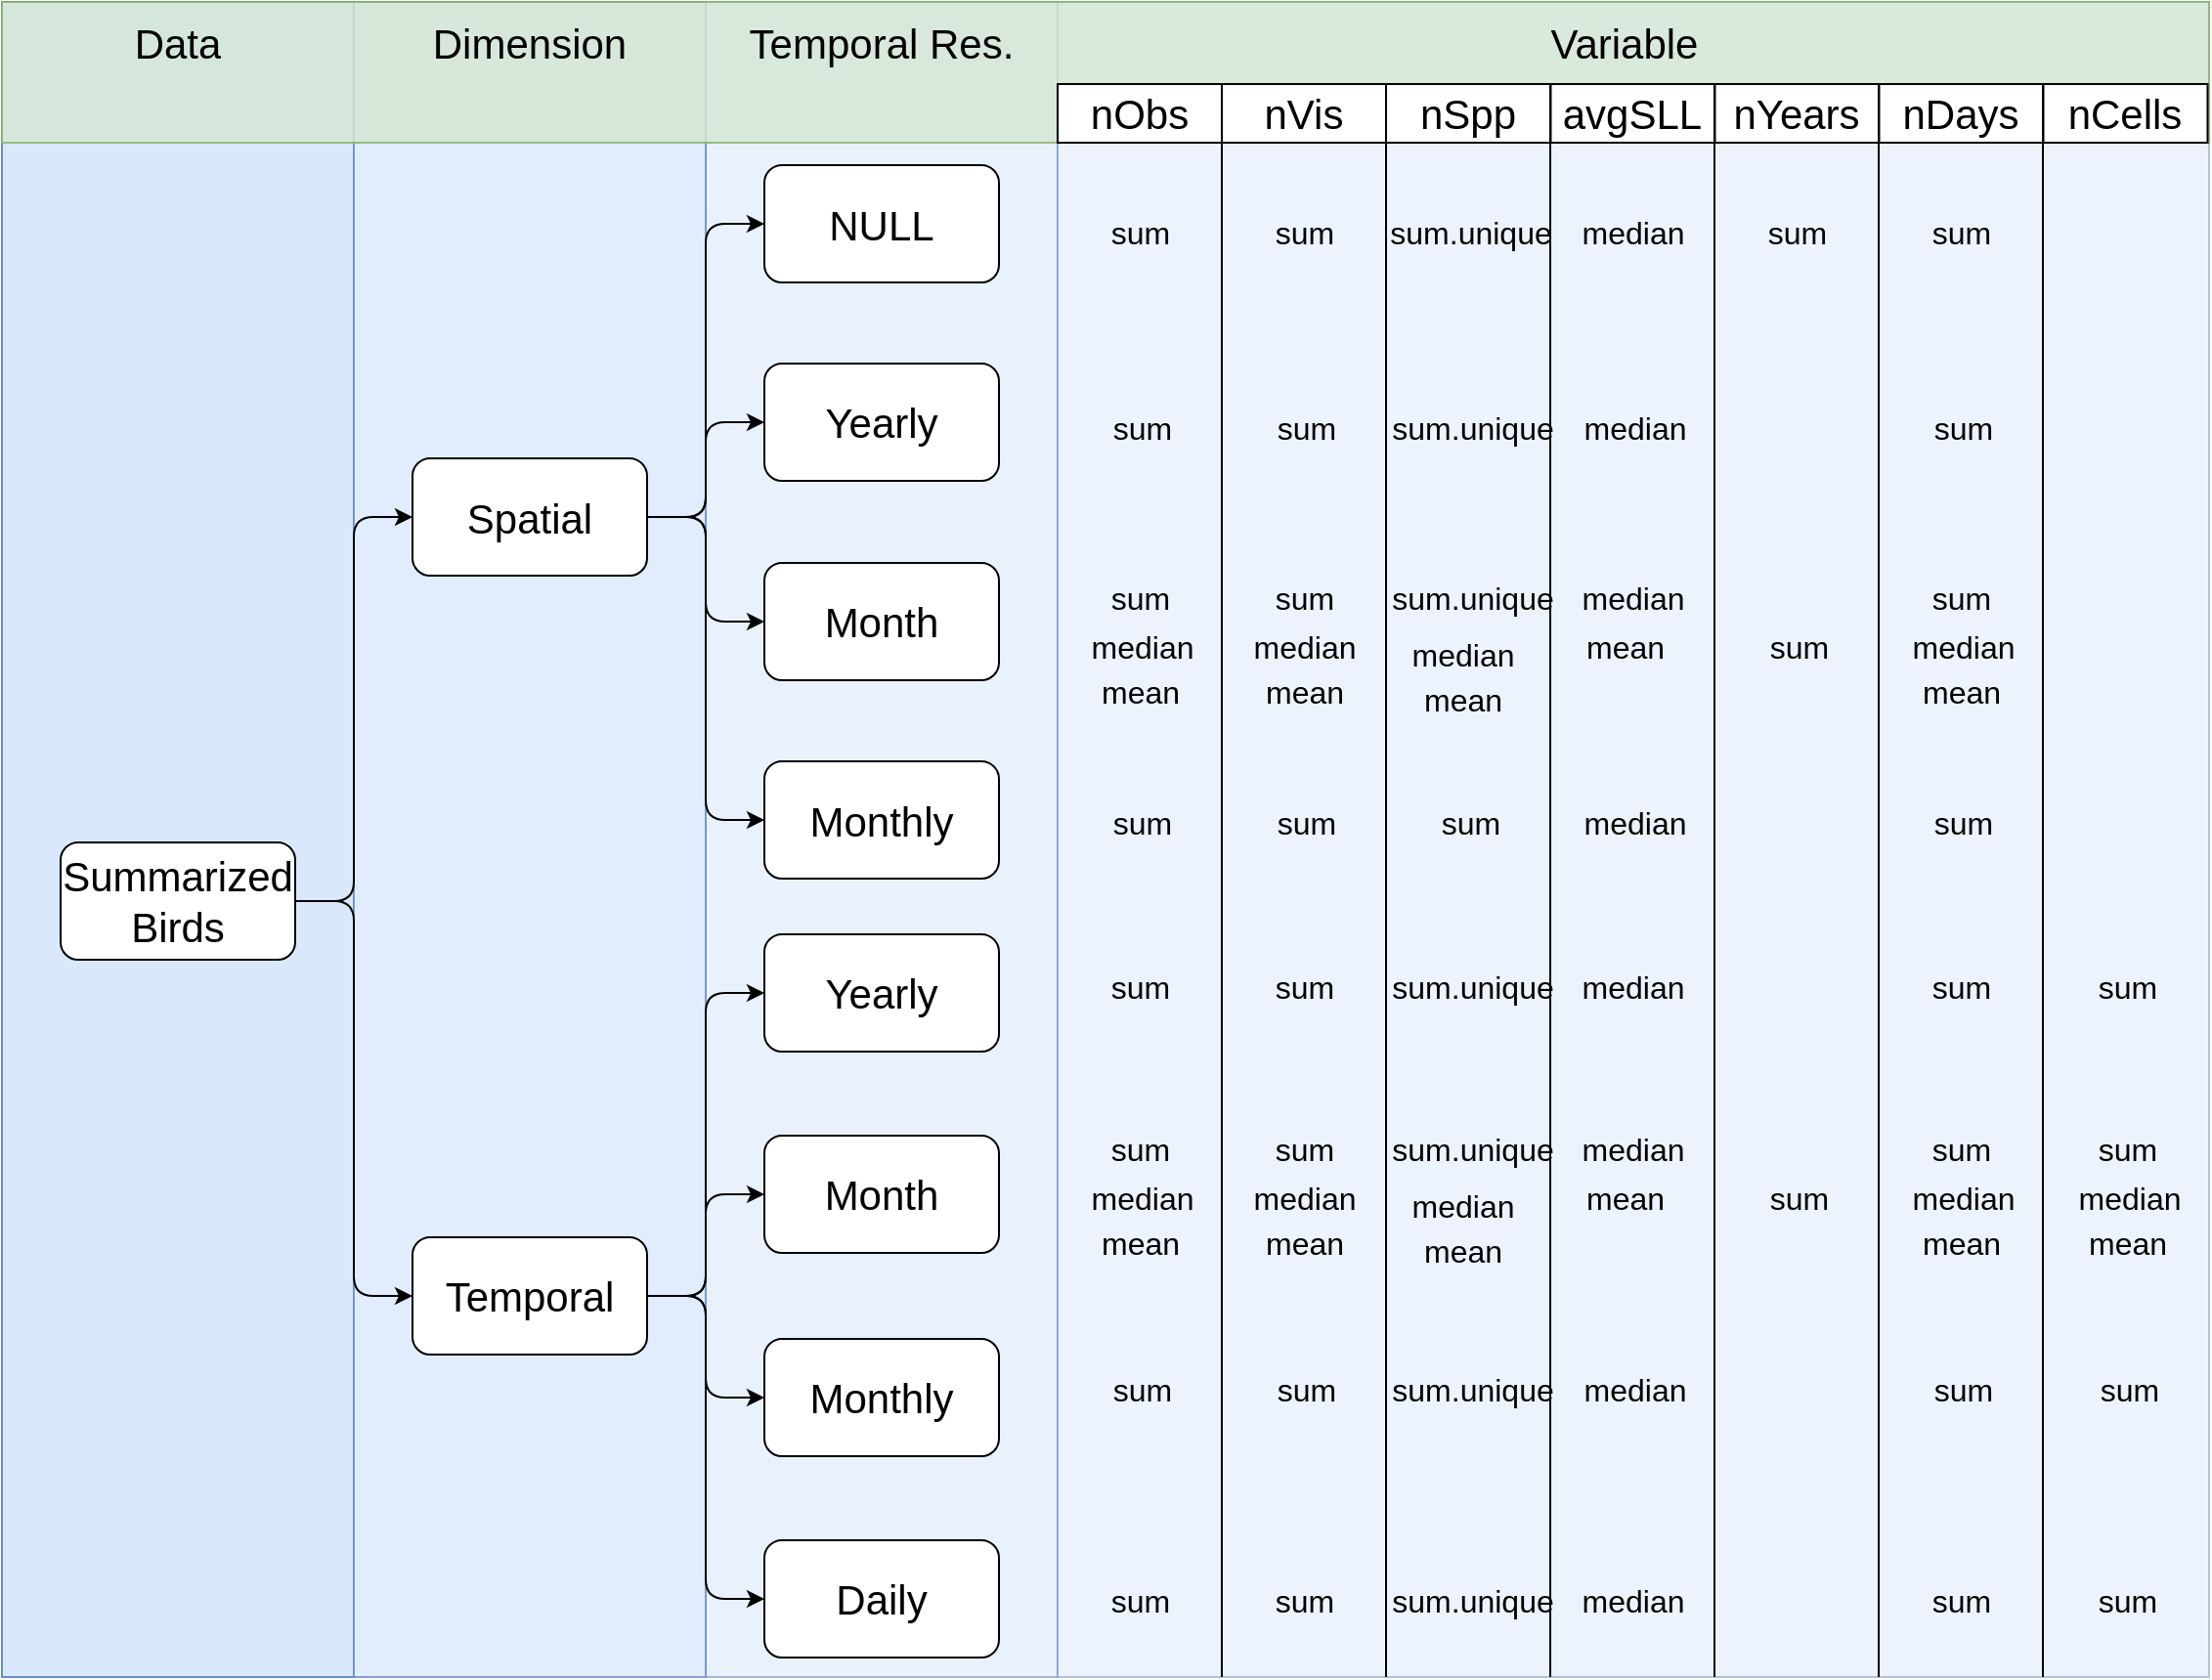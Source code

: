 <mxfile version="12.1.0" type="device" pages="1"><diagram name="Page-1" id="74e2e168-ea6b-b213-b513-2b3c1d86103e"><mxGraphModel dx="2347" dy="1347" grid="1" gridSize="10" guides="1" tooltips="1" connect="1" arrows="1" fold="1" page="1" pageScale="1" pageWidth="1169" pageHeight="827" background="#ffffff" math="1" shadow="0"><root><mxCell id="0"/><mxCell id="1" parent="0"/><mxCell id="GADdjWWuGeo4b14QDPEy-10" value="" style="rounded=0;whiteSpace=wrap;html=1;fillColor=#dae8fc;strokeColor=#6c8ebf;" parent="1" vertex="1"><mxGeometry x="30" y="3" width="180" height="857" as="geometry"/></mxCell><mxCell id="GADdjWWuGeo4b14QDPEy-12" value="" style="rounded=0;whiteSpace=wrap;html=1;fillColor=#dae8fc;strokeColor=#6c8ebf;opacity=60;" parent="1" vertex="1"><mxGeometry x="390" y="3" width="180" height="857" as="geometry"/></mxCell><mxCell id="GADdjWWuGeo4b14QDPEy-11" value="" style="rounded=0;whiteSpace=wrap;html=1;fillColor=#dae8fc;strokeColor=#6c8ebf;opacity=80;" parent="1" vertex="1"><mxGeometry x="210" y="3" width="180" height="857" as="geometry"/></mxCell><mxCell id="GADdjWWuGeo4b14QDPEy-13" value="&lt;table&gt;&lt;tbody&gt;&lt;tr&gt;&lt;td&gt;&lt;br&gt;&lt;/td&gt;&lt;td&gt;&lt;br&gt;&lt;/td&gt;&lt;td&gt;&lt;br&gt;&lt;/td&gt;&lt;td&gt;&lt;br&gt;&lt;/td&gt;&lt;td&gt;&lt;br&gt;&lt;/td&gt;&lt;td&gt;&lt;br&gt;&lt;/td&gt;&lt;/tr&gt;&lt;tr&gt;&lt;td&gt;&lt;br&gt;&lt;/td&gt;&lt;td&gt;&lt;br&gt;&lt;/td&gt;&lt;td&gt;&lt;br&gt;&lt;/td&gt;&lt;td&gt;&lt;br&gt;&lt;/td&gt;&lt;td&gt;&lt;br&gt;&lt;/td&gt;&lt;td&gt;&lt;br&gt;&lt;/td&gt;&lt;/tr&gt;&lt;tr&gt;&lt;td&gt;&lt;br&gt;&lt;/td&gt;&lt;td&gt;&lt;br&gt;&lt;/td&gt;&lt;td&gt;&lt;br&gt;&lt;/td&gt;&lt;td&gt;&lt;br&gt;&lt;/td&gt;&lt;td&gt;&lt;br&gt;&lt;/td&gt;&lt;td&gt;&lt;br&gt;&lt;/td&gt;&lt;/tr&gt;&lt;tr&gt;&lt;td&gt;&lt;br&gt;&lt;/td&gt;&lt;td&gt;&lt;br&gt;&lt;/td&gt;&lt;td&gt;&lt;br&gt;&lt;/td&gt;&lt;td&gt;&lt;br&gt;&lt;/td&gt;&lt;td&gt;&lt;br&gt;&lt;/td&gt;&lt;td&gt;&lt;br&gt;&lt;/td&gt;&lt;/tr&gt;&lt;tr&gt;&lt;td&gt;&lt;br&gt;&lt;/td&gt;&lt;td&gt;&lt;br&gt;&lt;/td&gt;&lt;td&gt;&lt;br&gt;&lt;/td&gt;&lt;td&gt;&lt;br&gt;&lt;/td&gt;&lt;td&gt;&lt;br&gt;&lt;/td&gt;&lt;td&gt;&lt;br&gt;&lt;/td&gt;&lt;/tr&gt;&lt;tr&gt;&lt;td&gt;&lt;br&gt;&lt;/td&gt;&lt;td&gt;&lt;br&gt;&lt;/td&gt;&lt;td&gt;&lt;br&gt;&lt;/td&gt;&lt;td&gt;&lt;br&gt;&lt;/td&gt;&lt;td&gt;&lt;br&gt;&lt;/td&gt;&lt;td&gt;&lt;br&gt;&lt;/td&gt;&lt;/tr&gt;&lt;tr&gt;&lt;td&gt;&lt;br&gt;&lt;/td&gt;&lt;td&gt;&lt;br&gt;&lt;/td&gt;&lt;td&gt;&lt;br&gt;&lt;/td&gt;&lt;td&gt;&lt;br&gt;&lt;/td&gt;&lt;td&gt;&lt;br&gt;&lt;/td&gt;&lt;td&gt;&lt;br&gt;&lt;/td&gt;&lt;/tr&gt;&lt;tr&gt;&lt;td&gt;&lt;br&gt;&lt;/td&gt;&lt;td&gt;&lt;br&gt;&lt;/td&gt;&lt;td&gt;&lt;br&gt;&lt;/td&gt;&lt;td&gt;&lt;br&gt;&lt;/td&gt;&lt;td&gt;&lt;br&gt;&lt;/td&gt;&lt;td&gt;&lt;br&gt;&lt;/td&gt;&lt;/tr&gt;&lt;tr&gt;&lt;td&gt;&lt;br&gt;&lt;/td&gt;&lt;td&gt;&lt;br&gt;&lt;/td&gt;&lt;td&gt;&lt;br&gt;&lt;/td&gt;&lt;td&gt;&lt;br&gt;&lt;/td&gt;&lt;td&gt;&lt;br&gt;&lt;/td&gt;&lt;td&gt;&lt;br&gt;&lt;/td&gt;&lt;/tr&gt;&lt;/tbody&gt;&lt;/table&gt;" style="rounded=0;whiteSpace=wrap;html=1;fillColor=#dae8fc;strokeColor=#6c8ebf;opacity=50;" parent="1" vertex="1"><mxGeometry x="570" y="3" width="589" height="857" as="geometry"/></mxCell><mxCell id="GADdjWWuGeo4b14QDPEy-59" value="" style="rounded=0;whiteSpace=wrap;html=1;glass=0;comic=0;fontSize=21;fillColor=#d5e8d4;strokeColor=#82b366;opacity=80;" parent="1" vertex="1"><mxGeometry x="30" y="3" width="1129" height="72" as="geometry"/></mxCell><mxCell id="GADdjWWuGeo4b14QDPEy-51" style="edgeStyle=orthogonalEdgeStyle;rounded=1;orthogonalLoop=1;jettySize=auto;html=1;entryX=0;entryY=0.5;entryDx=0;entryDy=0;strokeColor=#000000;fontSize=21;" parent="1" source="GADdjWWuGeo4b14QDPEy-9" target="GADdjWWuGeo4b14QDPEy-16" edge="1"><mxGeometry relative="1" as="geometry"/></mxCell><mxCell id="GADdjWWuGeo4b14QDPEy-52" style="edgeStyle=orthogonalEdgeStyle;rounded=1;orthogonalLoop=1;jettySize=auto;html=1;strokeColor=#000000;fontSize=21;" parent="1" source="GADdjWWuGeo4b14QDPEy-9" target="GADdjWWuGeo4b14QDPEy-18" edge="1"><mxGeometry relative="1" as="geometry"/></mxCell><mxCell id="GADdjWWuGeo4b14QDPEy-53" style="edgeStyle=orthogonalEdgeStyle;rounded=1;orthogonalLoop=1;jettySize=auto;html=1;entryX=0;entryY=0.5;entryDx=0;entryDy=0;strokeColor=#000000;fontSize=21;" parent="1" source="GADdjWWuGeo4b14QDPEy-9" target="GADdjWWuGeo4b14QDPEy-19" edge="1"><mxGeometry relative="1" as="geometry"/></mxCell><mxCell id="GADdjWWuGeo4b14QDPEy-54" style="edgeStyle=orthogonalEdgeStyle;rounded=1;orthogonalLoop=1;jettySize=auto;html=1;entryX=0;entryY=0.5;entryDx=0;entryDy=0;strokeColor=#000000;fontSize=21;" parent="1" source="GADdjWWuGeo4b14QDPEy-9" target="GADdjWWuGeo4b14QDPEy-20" edge="1"><mxGeometry relative="1" as="geometry"/></mxCell><mxCell id="GADdjWWuGeo4b14QDPEy-9" value="Spatial" style="rounded=1;whiteSpace=wrap;html=1;fontSize=21;" parent="1" vertex="1"><mxGeometry x="240" y="236.5" width="120" height="60" as="geometry"/></mxCell><mxCell id="GADdjWWuGeo4b14QDPEy-49" style="edgeStyle=orthogonalEdgeStyle;rounded=1;orthogonalLoop=1;jettySize=auto;html=1;entryX=0;entryY=0.5;entryDx=0;entryDy=0;fontSize=21;strokeColor=#000000;" parent="1" source="GADdjWWuGeo4b14QDPEy-14" target="GADdjWWuGeo4b14QDPEy-9" edge="1"><mxGeometry relative="1" as="geometry"/></mxCell><mxCell id="GADdjWWuGeo4b14QDPEy-50" style="edgeStyle=orthogonalEdgeStyle;rounded=1;orthogonalLoop=1;jettySize=auto;html=1;entryX=0;entryY=0.5;entryDx=0;entryDy=0;strokeColor=#000000;fontSize=21;" parent="1" source="GADdjWWuGeo4b14QDPEy-14" target="GADdjWWuGeo4b14QDPEy-15" edge="1"><mxGeometry relative="1" as="geometry"/></mxCell><mxCell id="GADdjWWuGeo4b14QDPEy-14" value="Summarized&lt;br&gt;Birds" style="rounded=1;whiteSpace=wrap;html=1;fontSize=21;" parent="1" vertex="1"><mxGeometry x="60" y="433" width="120" height="60" as="geometry"/></mxCell><mxCell id="GADdjWWuGeo4b14QDPEy-55" style="edgeStyle=orthogonalEdgeStyle;rounded=1;orthogonalLoop=1;jettySize=auto;html=1;entryX=0;entryY=0.5;entryDx=0;entryDy=0;strokeColor=#000000;fontSize=21;" parent="1" source="GADdjWWuGeo4b14QDPEy-15" target="GADdjWWuGeo4b14QDPEy-24" edge="1"><mxGeometry relative="1" as="geometry"/></mxCell><mxCell id="GADdjWWuGeo4b14QDPEy-56" style="edgeStyle=orthogonalEdgeStyle;rounded=1;orthogonalLoop=1;jettySize=auto;html=1;strokeColor=#000000;fontSize=21;" parent="1" source="GADdjWWuGeo4b14QDPEy-15" target="GADdjWWuGeo4b14QDPEy-23" edge="1"><mxGeometry relative="1" as="geometry"/></mxCell><mxCell id="GADdjWWuGeo4b14QDPEy-57" style="edgeStyle=orthogonalEdgeStyle;rounded=1;orthogonalLoop=1;jettySize=auto;html=1;entryX=0;entryY=0.5;entryDx=0;entryDy=0;strokeColor=#000000;fontSize=21;" parent="1" source="GADdjWWuGeo4b14QDPEy-15" target="GADdjWWuGeo4b14QDPEy-22" edge="1"><mxGeometry relative="1" as="geometry"/></mxCell><mxCell id="GADdjWWuGeo4b14QDPEy-58" style="edgeStyle=orthogonalEdgeStyle;rounded=1;orthogonalLoop=1;jettySize=auto;html=1;entryX=0;entryY=0.5;entryDx=0;entryDy=0;strokeColor=#000000;fontSize=21;" parent="1" source="GADdjWWuGeo4b14QDPEy-15" target="GADdjWWuGeo4b14QDPEy-25" edge="1"><mxGeometry relative="1" as="geometry"/></mxCell><mxCell id="GADdjWWuGeo4b14QDPEy-15" value="Temporal" style="rounded=1;whiteSpace=wrap;html=1;fontSize=21;" parent="1" vertex="1"><mxGeometry x="240" y="635" width="120" height="60" as="geometry"/></mxCell><mxCell id="GADdjWWuGeo4b14QDPEy-16" value="NULL" style="rounded=1;whiteSpace=wrap;html=1;fontSize=21;" parent="1" vertex="1"><mxGeometry x="420" y="86.5" width="120" height="60" as="geometry"/></mxCell><mxCell id="GADdjWWuGeo4b14QDPEy-25" value="Daily" style="rounded=1;whiteSpace=wrap;html=1;fontSize=21;" parent="1" vertex="1"><mxGeometry x="420" y="790" width="120" height="60" as="geometry"/></mxCell><mxCell id="GADdjWWuGeo4b14QDPEy-20" value="Monthly" style="rounded=1;whiteSpace=wrap;html=1;fontSize=21;" parent="1" vertex="1"><mxGeometry x="420" y="391.5" width="120" height="60" as="geometry"/></mxCell><mxCell id="GADdjWWuGeo4b14QDPEy-19" value="Month" style="rounded=1;whiteSpace=wrap;html=1;fontSize=21;" parent="1" vertex="1"><mxGeometry x="420" y="290" width="120" height="60" as="geometry"/></mxCell><mxCell id="GADdjWWuGeo4b14QDPEy-18" value="Yearly" style="rounded=1;whiteSpace=wrap;html=1;fontSize=21;" parent="1" vertex="1"><mxGeometry x="420" y="188" width="120" height="60" as="geometry"/></mxCell><mxCell id="GADdjWWuGeo4b14QDPEy-22" value="Monthly" style="rounded=1;whiteSpace=wrap;html=1;fontSize=21;" parent="1" vertex="1"><mxGeometry x="420" y="687" width="120" height="60" as="geometry"/></mxCell><mxCell id="GADdjWWuGeo4b14QDPEy-23" value="Month" style="rounded=1;whiteSpace=wrap;html=1;fontSize=21;" parent="1" vertex="1"><mxGeometry x="420" y="583" width="120" height="60" as="geometry"/></mxCell><mxCell id="GADdjWWuGeo4b14QDPEy-24" value="Yearly" style="rounded=1;whiteSpace=wrap;html=1;fontSize=21;" parent="1" vertex="1"><mxGeometry x="420" y="480" width="120" height="60" as="geometry"/></mxCell><mxCell id="GADdjWWuGeo4b14QDPEy-37" value="" style="group" parent="1" vertex="1" connectable="0"><mxGeometry x="570" y="45" width="539.74" height="30" as="geometry"/></mxCell><mxCell id="GADdjWWuGeo4b14QDPEy-28" value="nObs" style="rounded=0;whiteSpace=wrap;html=1;fontSize=21;glass=0;comic=0;" parent="GADdjWWuGeo4b14QDPEy-37" vertex="1"><mxGeometry width="84" height="30" as="geometry"/></mxCell><mxCell id="GADdjWWuGeo4b14QDPEy-30" value="nVis" style="rounded=0;whiteSpace=wrap;html=1;fontSize=21;glass=0;comic=0;" parent="GADdjWWuGeo4b14QDPEy-37" vertex="1"><mxGeometry x="84" width="84" height="30" as="geometry"/></mxCell><mxCell id="GADdjWWuGeo4b14QDPEy-31" value="nSpp" style="rounded=0;whiteSpace=wrap;html=1;fontSize=21;glass=0;comic=0;" parent="GADdjWWuGeo4b14QDPEy-37" vertex="1"><mxGeometry x="168" width="84" height="30" as="geometry"/></mxCell><mxCell id="GADdjWWuGeo4b14QDPEy-32" value="avgSLL" style="rounded=0;whiteSpace=wrap;html=1;fontSize=21;glass=0;comic=0;" parent="GADdjWWuGeo4b14QDPEy-37" vertex="1"><mxGeometry x="252.24" width="84" height="30" as="geometry"/></mxCell><mxCell id="GADdjWWuGeo4b14QDPEy-33" value="nYears" style="rounded=0;whiteSpace=wrap;html=1;fontSize=21;glass=0;comic=0;" parent="GADdjWWuGeo4b14QDPEy-37" vertex="1"><mxGeometry x="336.24" width="84" height="30" as="geometry"/></mxCell><mxCell id="GADdjWWuGeo4b14QDPEy-34" value="nDays" style="rounded=0;whiteSpace=wrap;html=1;fontSize=21;glass=0;comic=0;" parent="GADdjWWuGeo4b14QDPEy-37" vertex="1"><mxGeometry x="420.24" width="84" height="30" as="geometry"/></mxCell><mxCell id="P4808pQmFSGWVN1Z6Rmh-9" value="nCells" style="rounded=0;whiteSpace=wrap;html=1;fontSize=21;glass=0;comic=0;" vertex="1" parent="GADdjWWuGeo4b14QDPEy-37"><mxGeometry x="504.24" width="84" height="30" as="geometry"/></mxCell><UserObject label="Data" placeholders="1" name="Variable" id="GADdjWWuGeo4b14QDPEy-39"><mxCell style="text;html=1;strokeColor=none;fillColor=none;align=center;verticalAlign=middle;whiteSpace=wrap;overflow=hidden;rounded=0;glass=0;comic=0;fontSize=21;" parent="1" vertex="1"><mxGeometry x="30" y="8" width="180" height="31" as="geometry"/></mxCell></UserObject><UserObject label="Dimension" placeholders="1" name="Variable" id="GADdjWWuGeo4b14QDPEy-40"><mxCell style="text;html=1;strokeColor=none;fillColor=none;align=center;verticalAlign=middle;whiteSpace=wrap;overflow=hidden;rounded=0;glass=0;comic=0;fontSize=21;" parent="1" vertex="1"><mxGeometry x="210" y="8" width="180" height="31" as="geometry"/></mxCell></UserObject><UserObject label="Temporal Res." placeholders="1" name="Variable" id="GADdjWWuGeo4b14QDPEy-41"><mxCell style="text;html=1;strokeColor=none;fillColor=none;align=center;verticalAlign=middle;whiteSpace=wrap;overflow=hidden;rounded=0;glass=0;comic=0;fontSize=21;" parent="1" vertex="1"><mxGeometry x="390" y="8" width="180" height="31" as="geometry"/></mxCell></UserObject><UserObject label="Variable" placeholders="1" name="Variable" id="GADdjWWuGeo4b14QDPEy-42"><mxCell style="text;html=1;strokeColor=none;fillColor=none;align=center;verticalAlign=middle;whiteSpace=wrap;overflow=hidden;rounded=0;glass=0;comic=0;fontSize=21;" parent="1" vertex="1"><mxGeometry x="771.5" y="8" width="176" height="31" as="geometry"/></mxCell></UserObject><mxCell id="GADdjWWuGeo4b14QDPEy-38" value="" style="line;strokeWidth=1;direction=south;html=1;rounded=0;glass=0;comic=0;fontSize=21;" parent="1" vertex="1"><mxGeometry x="649" y="45" width="10" height="815" as="geometry"/></mxCell><mxCell id="GADdjWWuGeo4b14QDPEy-43" value="" style="line;strokeWidth=1;direction=south;html=1;rounded=0;glass=0;comic=0;fontSize=21;" parent="1" vertex="1"><mxGeometry x="817" y="45" width="10" height="815" as="geometry"/></mxCell><mxCell id="GADdjWWuGeo4b14QDPEy-44" value="" style="line;strokeWidth=1;direction=south;html=1;rounded=0;glass=0;comic=0;fontSize=21;" parent="1" vertex="1"><mxGeometry x="901" y="45" width="10" height="815" as="geometry"/></mxCell><mxCell id="GADdjWWuGeo4b14QDPEy-45" value="" style="line;strokeWidth=1;direction=south;html=1;rounded=0;glass=0;comic=0;fontSize=21;" parent="1" vertex="1"><mxGeometry x="985" y="45" width="10" height="815" as="geometry"/></mxCell><mxCell id="GADdjWWuGeo4b14QDPEy-47" value="" style="line;strokeWidth=1;direction=south;html=1;rounded=0;glass=0;comic=0;fontSize=21;" parent="1" vertex="1"><mxGeometry x="733" y="45" width="10" height="815" as="geometry"/></mxCell><mxCell id="LJymyPju9n4ttxzh4085-2" value="sum" style="text;html=1;resizable=0;points=[];autosize=1;align=center;verticalAlign=top;spacingTop=-4;fontSize=16;" parent="1" vertex="1"><mxGeometry x="592" y="109" width="40" height="20" as="geometry"/></mxCell><mxCell id="LJymyPju9n4ttxzh4085-3" value="sum" style="text;html=1;resizable=0;points=[];autosize=1;align=center;verticalAlign=top;spacingTop=-4;fontSize=16;" parent="1" vertex="1"><mxGeometry x="928" y="109" width="40" height="20" as="geometry"/></mxCell><mxCell id="LJymyPju9n4ttxzh4085-5" value="sum" style="text;html=1;resizable=0;points=[];autosize=1;align=center;verticalAlign=top;spacingTop=-4;fontSize=16;" parent="1" vertex="1"><mxGeometry x="676" y="109" width="40" height="20" as="geometry"/></mxCell><mxCell id="LJymyPju9n4ttxzh4085-6" value="median" style="text;html=1;resizable=0;points=[];autosize=1;align=center;verticalAlign=top;spacingTop=-4;fontSize=16;" parent="1" vertex="1"><mxGeometry x="829" y="109.0" width="70" height="20" as="geometry"/></mxCell><mxCell id="LJymyPju9n4ttxzh4085-7" value="sum" style="text;html=1;resizable=0;points=[];autosize=1;align=center;verticalAlign=top;spacingTop=-4;fontSize=16;" parent="1" vertex="1"><mxGeometry x="1012" y="109" width="40" height="20" as="geometry"/></mxCell><mxCell id="LJymyPju9n4ttxzh4085-8" value="sum" style="text;html=1;resizable=0;points=[];autosize=1;align=center;verticalAlign=top;spacingTop=-4;fontSize=16;" parent="1" vertex="1"><mxGeometry x="592.5" y="411" width="40" height="20" as="geometry"/></mxCell><mxCell id="LJymyPju9n4ttxzh4085-10" value="sum" style="text;html=1;resizable=0;points=[];autosize=1;align=center;verticalAlign=top;spacingTop=-4;fontSize=16;" parent="1" vertex="1"><mxGeometry x="760.5" y="411.0" width="40" height="20" as="geometry"/></mxCell><mxCell id="LJymyPju9n4ttxzh4085-11" value="sum" style="text;html=1;resizable=0;points=[];autosize=1;align=center;verticalAlign=top;spacingTop=-4;fontSize=16;" parent="1" vertex="1"><mxGeometry x="676.5" y="411" width="40" height="20" as="geometry"/></mxCell><mxCell id="LJymyPju9n4ttxzh4085-12" value="median" style="text;html=1;resizable=0;points=[];autosize=1;align=center;verticalAlign=top;spacingTop=-4;fontSize=16;" parent="1" vertex="1"><mxGeometry x="829.5" y="411" width="70" height="20" as="geometry"/></mxCell><mxCell id="LJymyPju9n4ttxzh4085-13" value="sum" style="text;html=1;resizable=0;points=[];autosize=1;align=center;verticalAlign=top;spacingTop=-4;fontSize=16;" parent="1" vertex="1"><mxGeometry x="1012.5" y="411" width="40" height="20" as="geometry"/></mxCell><mxCell id="LJymyPju9n4ttxzh4085-14" value="sum" style="text;html=1;resizable=0;points=[];autosize=1;align=center;verticalAlign=top;spacingTop=-4;fontSize=16;" parent="1" vertex="1"><mxGeometry x="592.5" y="209" width="40" height="20" as="geometry"/></mxCell><mxCell id="LJymyPju9n4ttxzh4085-16" value="sum.unique" style="text;html=1;resizable=0;points=[];autosize=1;align=center;verticalAlign=top;spacingTop=-4;fontSize=16;" parent="1" vertex="1"><mxGeometry x="732" y="209.0" width="100" height="20" as="geometry"/></mxCell><mxCell id="LJymyPju9n4ttxzh4085-17" value="sum" style="text;html=1;resizable=0;points=[];autosize=1;align=center;verticalAlign=top;spacingTop=-4;fontSize=16;" parent="1" vertex="1"><mxGeometry x="676.5" y="209" width="40" height="20" as="geometry"/></mxCell><mxCell id="LJymyPju9n4ttxzh4085-18" value="median" style="text;html=1;resizable=0;points=[];autosize=1;align=center;verticalAlign=top;spacingTop=-4;fontSize=16;" parent="1" vertex="1"><mxGeometry x="829.5" y="209.0" width="70" height="20" as="geometry"/></mxCell><mxCell id="LJymyPju9n4ttxzh4085-19" value="sum" style="text;html=1;resizable=0;points=[];autosize=1;align=center;verticalAlign=top;spacingTop=-4;fontSize=16;" parent="1" vertex="1"><mxGeometry x="1012.5" y="209" width="40" height="20" as="geometry"/></mxCell><mxCell id="LJymyPju9n4ttxzh4085-20" value="sum.unique" style="text;html=1;resizable=0;points=[];autosize=1;align=center;verticalAlign=top;spacingTop=-4;fontSize=16;" parent="1" vertex="1"><mxGeometry x="731" y="109.0" width="100" height="20" as="geometry"/></mxCell><mxCell id="LJymyPju9n4ttxzh4085-21" value="sum" style="text;html=1;resizable=0;points=[];autosize=1;align=center;verticalAlign=top;spacingTop=-4;fontSize=16;" parent="1" vertex="1"><mxGeometry x="592" y="296" width="40" height="20" as="geometry"/></mxCell><mxCell id="LJymyPju9n4ttxzh4085-22" value="sum.unique" style="text;html=1;resizable=0;points=[];autosize=1;align=center;verticalAlign=top;spacingTop=-4;fontSize=16;" parent="1" vertex="1"><mxGeometry x="731.5" y="296.0" width="100" height="20" as="geometry"/></mxCell><mxCell id="LJymyPju9n4ttxzh4085-23" value="sum" style="text;html=1;resizable=0;points=[];autosize=1;align=center;verticalAlign=top;spacingTop=-4;fontSize=16;" parent="1" vertex="1"><mxGeometry x="676" y="296" width="40" height="20" as="geometry"/></mxCell><mxCell id="LJymyPju9n4ttxzh4085-24" value="median" style="text;html=1;resizable=0;points=[];autosize=1;align=center;verticalAlign=top;spacingTop=-4;fontSize=16;" parent="1" vertex="1"><mxGeometry x="829" y="296" width="70" height="20" as="geometry"/></mxCell><mxCell id="LJymyPju9n4ttxzh4085-25" value="sum" style="text;html=1;resizable=0;points=[];autosize=1;align=center;verticalAlign=top;spacingTop=-4;fontSize=16;" parent="1" vertex="1"><mxGeometry x="1012" y="296" width="40" height="20" as="geometry"/></mxCell><mxCell id="LJymyPju9n4ttxzh4085-26" value="median" style="text;html=1;resizable=0;points=[];autosize=1;align=center;verticalAlign=top;spacingTop=-4;fontSize=16;" parent="1" vertex="1"><mxGeometry x="577.5" y="321" width="70" height="20" as="geometry"/></mxCell><mxCell id="LJymyPju9n4ttxzh4085-29" value="mean" style="text;html=1;resizable=0;points=[];autosize=1;align=center;verticalAlign=top;spacingTop=-4;fontSize=16;" parent="1" vertex="1"><mxGeometry x="829.5" y="321" width="60" height="20" as="geometry"/></mxCell><mxCell id="LJymyPju9n4ttxzh4085-31" value="mean" style="text;html=1;resizable=0;points=[];autosize=1;align=center;verticalAlign=top;spacingTop=-4;fontSize=16;" parent="1" vertex="1"><mxGeometry x="582" y="344" width="60" height="20" as="geometry"/></mxCell><mxCell id="LJymyPju9n4ttxzh4085-40" value="median" style="text;html=1;resizable=0;points=[];autosize=1;align=center;verticalAlign=top;spacingTop=-4;fontSize=16;" parent="1" vertex="1"><mxGeometry x="661" y="321" width="70" height="20" as="geometry"/></mxCell><mxCell id="LJymyPju9n4ttxzh4085-41" value="mean" style="text;html=1;resizable=0;points=[];autosize=1;align=center;verticalAlign=top;spacingTop=-4;fontSize=16;" parent="1" vertex="1"><mxGeometry x="665.5" y="344" width="60" height="20" as="geometry"/></mxCell><mxCell id="LJymyPju9n4ttxzh4085-42" value="sum" style="text;html=1;resizable=0;points=[];autosize=1;align=center;verticalAlign=top;spacingTop=-4;fontSize=16;" parent="1" vertex="1"><mxGeometry x="928.5" y="321" width="40" height="20" as="geometry"/></mxCell><mxCell id="LJymyPju9n4ttxzh4085-43" value="median" style="text;html=1;resizable=0;points=[];autosize=1;align=center;verticalAlign=top;spacingTop=-4;fontSize=16;" parent="1" vertex="1"><mxGeometry x="742" y="325" width="70" height="20" as="geometry"/></mxCell><mxCell id="LJymyPju9n4ttxzh4085-44" value="mean" style="text;html=1;resizable=0;points=[];autosize=1;align=center;verticalAlign=top;spacingTop=-4;fontSize=16;" parent="1" vertex="1"><mxGeometry x="746.5" y="348" width="60" height="20" as="geometry"/></mxCell><mxCell id="LJymyPju9n4ttxzh4085-45" value="median" style="text;html=1;resizable=0;points=[];autosize=1;align=center;verticalAlign=top;spacingTop=-4;fontSize=16;" parent="1" vertex="1"><mxGeometry x="997.5" y="321" width="70" height="20" as="geometry"/></mxCell><mxCell id="LJymyPju9n4ttxzh4085-46" value="mean" style="text;html=1;resizable=0;points=[];autosize=1;align=center;verticalAlign=top;spacingTop=-4;fontSize=16;" parent="1" vertex="1"><mxGeometry x="1002" y="344" width="60" height="20" as="geometry"/></mxCell><mxCell id="LJymyPju9n4ttxzh4085-47" value="sum" style="text;html=1;resizable=0;points=[];autosize=1;align=center;verticalAlign=top;spacingTop=-4;fontSize=16;" parent="1" vertex="1"><mxGeometry x="592" y="578" width="40" height="20" as="geometry"/></mxCell><mxCell id="LJymyPju9n4ttxzh4085-48" value="sum.unique" style="text;html=1;resizable=0;points=[];autosize=1;align=center;verticalAlign=top;spacingTop=-4;fontSize=16;" parent="1" vertex="1"><mxGeometry x="731.5" y="578" width="100" height="20" as="geometry"/></mxCell><mxCell id="LJymyPju9n4ttxzh4085-49" value="sum" style="text;html=1;resizable=0;points=[];autosize=1;align=center;verticalAlign=top;spacingTop=-4;fontSize=16;" parent="1" vertex="1"><mxGeometry x="676" y="578" width="40" height="20" as="geometry"/></mxCell><mxCell id="LJymyPju9n4ttxzh4085-50" value="median" style="text;html=1;resizable=0;points=[];autosize=1;align=center;verticalAlign=top;spacingTop=-4;fontSize=16;" parent="1" vertex="1"><mxGeometry x="829" y="578" width="70" height="20" as="geometry"/></mxCell><mxCell id="LJymyPju9n4ttxzh4085-51" value="sum" style="text;html=1;resizable=0;points=[];autosize=1;align=center;verticalAlign=top;spacingTop=-4;fontSize=16;" parent="1" vertex="1"><mxGeometry x="1012" y="578" width="40" height="20" as="geometry"/></mxCell><mxCell id="LJymyPju9n4ttxzh4085-52" value="median" style="text;html=1;resizable=0;points=[];autosize=1;align=center;verticalAlign=top;spacingTop=-4;fontSize=16;" parent="1" vertex="1"><mxGeometry x="577.5" y="603" width="70" height="20" as="geometry"/></mxCell><mxCell id="LJymyPju9n4ttxzh4085-53" value="mean" style="text;html=1;resizable=0;points=[];autosize=1;align=center;verticalAlign=top;spacingTop=-4;fontSize=16;" parent="1" vertex="1"><mxGeometry x="829.5" y="603" width="60" height="20" as="geometry"/></mxCell><mxCell id="LJymyPju9n4ttxzh4085-54" value="mean" style="text;html=1;resizable=0;points=[];autosize=1;align=center;verticalAlign=top;spacingTop=-4;fontSize=16;" parent="1" vertex="1"><mxGeometry x="582" y="626" width="60" height="20" as="geometry"/></mxCell><mxCell id="LJymyPju9n4ttxzh4085-55" value="median" style="text;html=1;resizable=0;points=[];autosize=1;align=center;verticalAlign=top;spacingTop=-4;fontSize=16;" parent="1" vertex="1"><mxGeometry x="661" y="603" width="70" height="20" as="geometry"/></mxCell><mxCell id="LJymyPju9n4ttxzh4085-56" value="mean" style="text;html=1;resizable=0;points=[];autosize=1;align=center;verticalAlign=top;spacingTop=-4;fontSize=16;" parent="1" vertex="1"><mxGeometry x="665.5" y="626" width="60" height="20" as="geometry"/></mxCell><mxCell id="LJymyPju9n4ttxzh4085-57" value="sum" style="text;html=1;resizable=0;points=[];autosize=1;align=center;verticalAlign=top;spacingTop=-4;fontSize=16;" parent="1" vertex="1"><mxGeometry x="928.5" y="603" width="40" height="20" as="geometry"/></mxCell><mxCell id="LJymyPju9n4ttxzh4085-58" value="median" style="text;html=1;resizable=0;points=[];autosize=1;align=center;verticalAlign=top;spacingTop=-4;fontSize=16;" parent="1" vertex="1"><mxGeometry x="742" y="607" width="70" height="20" as="geometry"/></mxCell><mxCell id="LJymyPju9n4ttxzh4085-59" value="mean" style="text;html=1;resizable=0;points=[];autosize=1;align=center;verticalAlign=top;spacingTop=-4;fontSize=16;" parent="1" vertex="1"><mxGeometry x="746.5" y="630" width="60" height="20" as="geometry"/></mxCell><mxCell id="LJymyPju9n4ttxzh4085-60" value="median" style="text;html=1;resizable=0;points=[];autosize=1;align=center;verticalAlign=top;spacingTop=-4;fontSize=16;" parent="1" vertex="1"><mxGeometry x="997.5" y="603" width="70" height="20" as="geometry"/></mxCell><mxCell id="LJymyPju9n4ttxzh4085-61" value="mean" style="text;html=1;resizable=0;points=[];autosize=1;align=center;verticalAlign=top;spacingTop=-4;fontSize=16;" parent="1" vertex="1"><mxGeometry x="1002" y="626" width="60" height="20" as="geometry"/></mxCell><mxCell id="LJymyPju9n4ttxzh4085-62" value="sum" style="text;html=1;resizable=0;points=[];autosize=1;align=center;verticalAlign=top;spacingTop=-4;fontSize=16;" parent="1" vertex="1"><mxGeometry x="592.5" y="701" width="40" height="20" as="geometry"/></mxCell><mxCell id="LJymyPju9n4ttxzh4085-63" value="sum.unique" style="text;html=1;resizable=0;points=[];autosize=1;align=center;verticalAlign=top;spacingTop=-4;fontSize=16;" parent="1" vertex="1"><mxGeometry x="732" y="701" width="100" height="20" as="geometry"/></mxCell><mxCell id="LJymyPju9n4ttxzh4085-64" value="sum" style="text;html=1;resizable=0;points=[];autosize=1;align=center;verticalAlign=top;spacingTop=-4;fontSize=16;" parent="1" vertex="1"><mxGeometry x="676.5" y="701" width="40" height="20" as="geometry"/></mxCell><mxCell id="LJymyPju9n4ttxzh4085-65" value="median" style="text;html=1;resizable=0;points=[];autosize=1;align=center;verticalAlign=top;spacingTop=-4;fontSize=16;" parent="1" vertex="1"><mxGeometry x="829.5" y="701" width="70" height="20" as="geometry"/></mxCell><mxCell id="LJymyPju9n4ttxzh4085-66" value="sum" style="text;html=1;resizable=0;points=[];autosize=1;align=center;verticalAlign=top;spacingTop=-4;fontSize=16;" parent="1" vertex="1"><mxGeometry x="1012.5" y="701" width="40" height="20" as="geometry"/></mxCell><mxCell id="LJymyPju9n4ttxzh4085-67" value="sum" style="text;html=1;resizable=0;points=[];autosize=1;align=center;verticalAlign=top;spacingTop=-4;fontSize=16;" parent="1" vertex="1"><mxGeometry x="592" y="809" width="40" height="20" as="geometry"/></mxCell><mxCell id="LJymyPju9n4ttxzh4085-68" value="sum.unique" style="text;html=1;resizable=0;points=[];autosize=1;align=center;verticalAlign=top;spacingTop=-4;fontSize=16;" parent="1" vertex="1"><mxGeometry x="731.5" y="809" width="100" height="20" as="geometry"/></mxCell><mxCell id="LJymyPju9n4ttxzh4085-69" value="sum" style="text;html=1;resizable=0;points=[];autosize=1;align=center;verticalAlign=top;spacingTop=-4;fontSize=16;" parent="1" vertex="1"><mxGeometry x="676" y="809" width="40" height="20" as="geometry"/></mxCell><mxCell id="LJymyPju9n4ttxzh4085-70" value="median" style="text;html=1;resizable=0;points=[];autosize=1;align=center;verticalAlign=top;spacingTop=-4;fontSize=16;" parent="1" vertex="1"><mxGeometry x="829" y="809" width="70" height="20" as="geometry"/></mxCell><mxCell id="LJymyPju9n4ttxzh4085-71" value="sum" style="text;html=1;resizable=0;points=[];autosize=1;align=center;verticalAlign=top;spacingTop=-4;fontSize=16;" parent="1" vertex="1"><mxGeometry x="1012" y="809" width="40" height="20" as="geometry"/></mxCell><mxCell id="LJymyPju9n4ttxzh4085-72" value="sum" style="text;html=1;resizable=0;points=[];autosize=1;align=center;verticalAlign=top;spacingTop=-4;fontSize=16;" parent="1" vertex="1"><mxGeometry x="592" y="494.5" width="40" height="20" as="geometry"/></mxCell><mxCell id="LJymyPju9n4ttxzh4085-73" value="sum.unique" style="text;html=1;resizable=0;points=[];autosize=1;align=center;verticalAlign=top;spacingTop=-4;fontSize=16;" parent="1" vertex="1"><mxGeometry x="731.5" y="494.5" width="100" height="20" as="geometry"/></mxCell><mxCell id="LJymyPju9n4ttxzh4085-74" value="sum" style="text;html=1;resizable=0;points=[];autosize=1;align=center;verticalAlign=top;spacingTop=-4;fontSize=16;" parent="1" vertex="1"><mxGeometry x="676" y="494.5" width="40" height="20" as="geometry"/></mxCell><mxCell id="LJymyPju9n4ttxzh4085-75" value="median" style="text;html=1;resizable=0;points=[];autosize=1;align=center;verticalAlign=top;spacingTop=-4;fontSize=16;" parent="1" vertex="1"><mxGeometry x="829" y="494.5" width="70" height="20" as="geometry"/></mxCell><mxCell id="LJymyPju9n4ttxzh4085-76" value="sum" style="text;html=1;resizable=0;points=[];autosize=1;align=center;verticalAlign=top;spacingTop=-4;fontSize=16;" parent="1" vertex="1"><mxGeometry x="1012" y="494.5" width="40" height="20" as="geometry"/></mxCell><mxCell id="P4808pQmFSGWVN1Z6Rmh-13" value="" style="line;strokeWidth=1;direction=south;html=1;rounded=0;glass=0;comic=0;fontSize=21;" vertex="1" parent="1"><mxGeometry x="1069" y="45" width="10" height="815" as="geometry"/></mxCell><mxCell id="P4808pQmFSGWVN1Z6Rmh-14" value="sum" style="text;html=1;resizable=0;points=[];autosize=1;align=center;verticalAlign=top;spacingTop=-4;fontSize=16;" vertex="1" parent="1"><mxGeometry x="1097" y="578" width="40" height="20" as="geometry"/></mxCell><mxCell id="P4808pQmFSGWVN1Z6Rmh-15" value="median" style="text;html=1;resizable=0;points=[];autosize=1;align=center;verticalAlign=top;spacingTop=-4;fontSize=16;" vertex="1" parent="1"><mxGeometry x="1082.5" y="603" width="70" height="20" as="geometry"/></mxCell><mxCell id="P4808pQmFSGWVN1Z6Rmh-16" value="mean" style="text;html=1;resizable=0;points=[];autosize=1;align=center;verticalAlign=top;spacingTop=-4;fontSize=16;" vertex="1" parent="1"><mxGeometry x="1087" y="626" width="60" height="20" as="geometry"/></mxCell><mxCell id="P4808pQmFSGWVN1Z6Rmh-17" value="sum" style="text;html=1;resizable=0;points=[];autosize=1;align=center;verticalAlign=top;spacingTop=-4;fontSize=16;" vertex="1" parent="1"><mxGeometry x="1097.5" y="701" width="40" height="20" as="geometry"/></mxCell><mxCell id="P4808pQmFSGWVN1Z6Rmh-18" value="sum" style="text;html=1;resizable=0;points=[];autosize=1;align=center;verticalAlign=top;spacingTop=-4;fontSize=16;" vertex="1" parent="1"><mxGeometry x="1097" y="809" width="40" height="20" as="geometry"/></mxCell><mxCell id="P4808pQmFSGWVN1Z6Rmh-19" value="sum" style="text;html=1;resizable=0;points=[];autosize=1;align=center;verticalAlign=top;spacingTop=-4;fontSize=16;" vertex="1" parent="1"><mxGeometry x="1097" y="494.5" width="40" height="20" as="geometry"/></mxCell></root></mxGraphModel></diagram></mxfile>